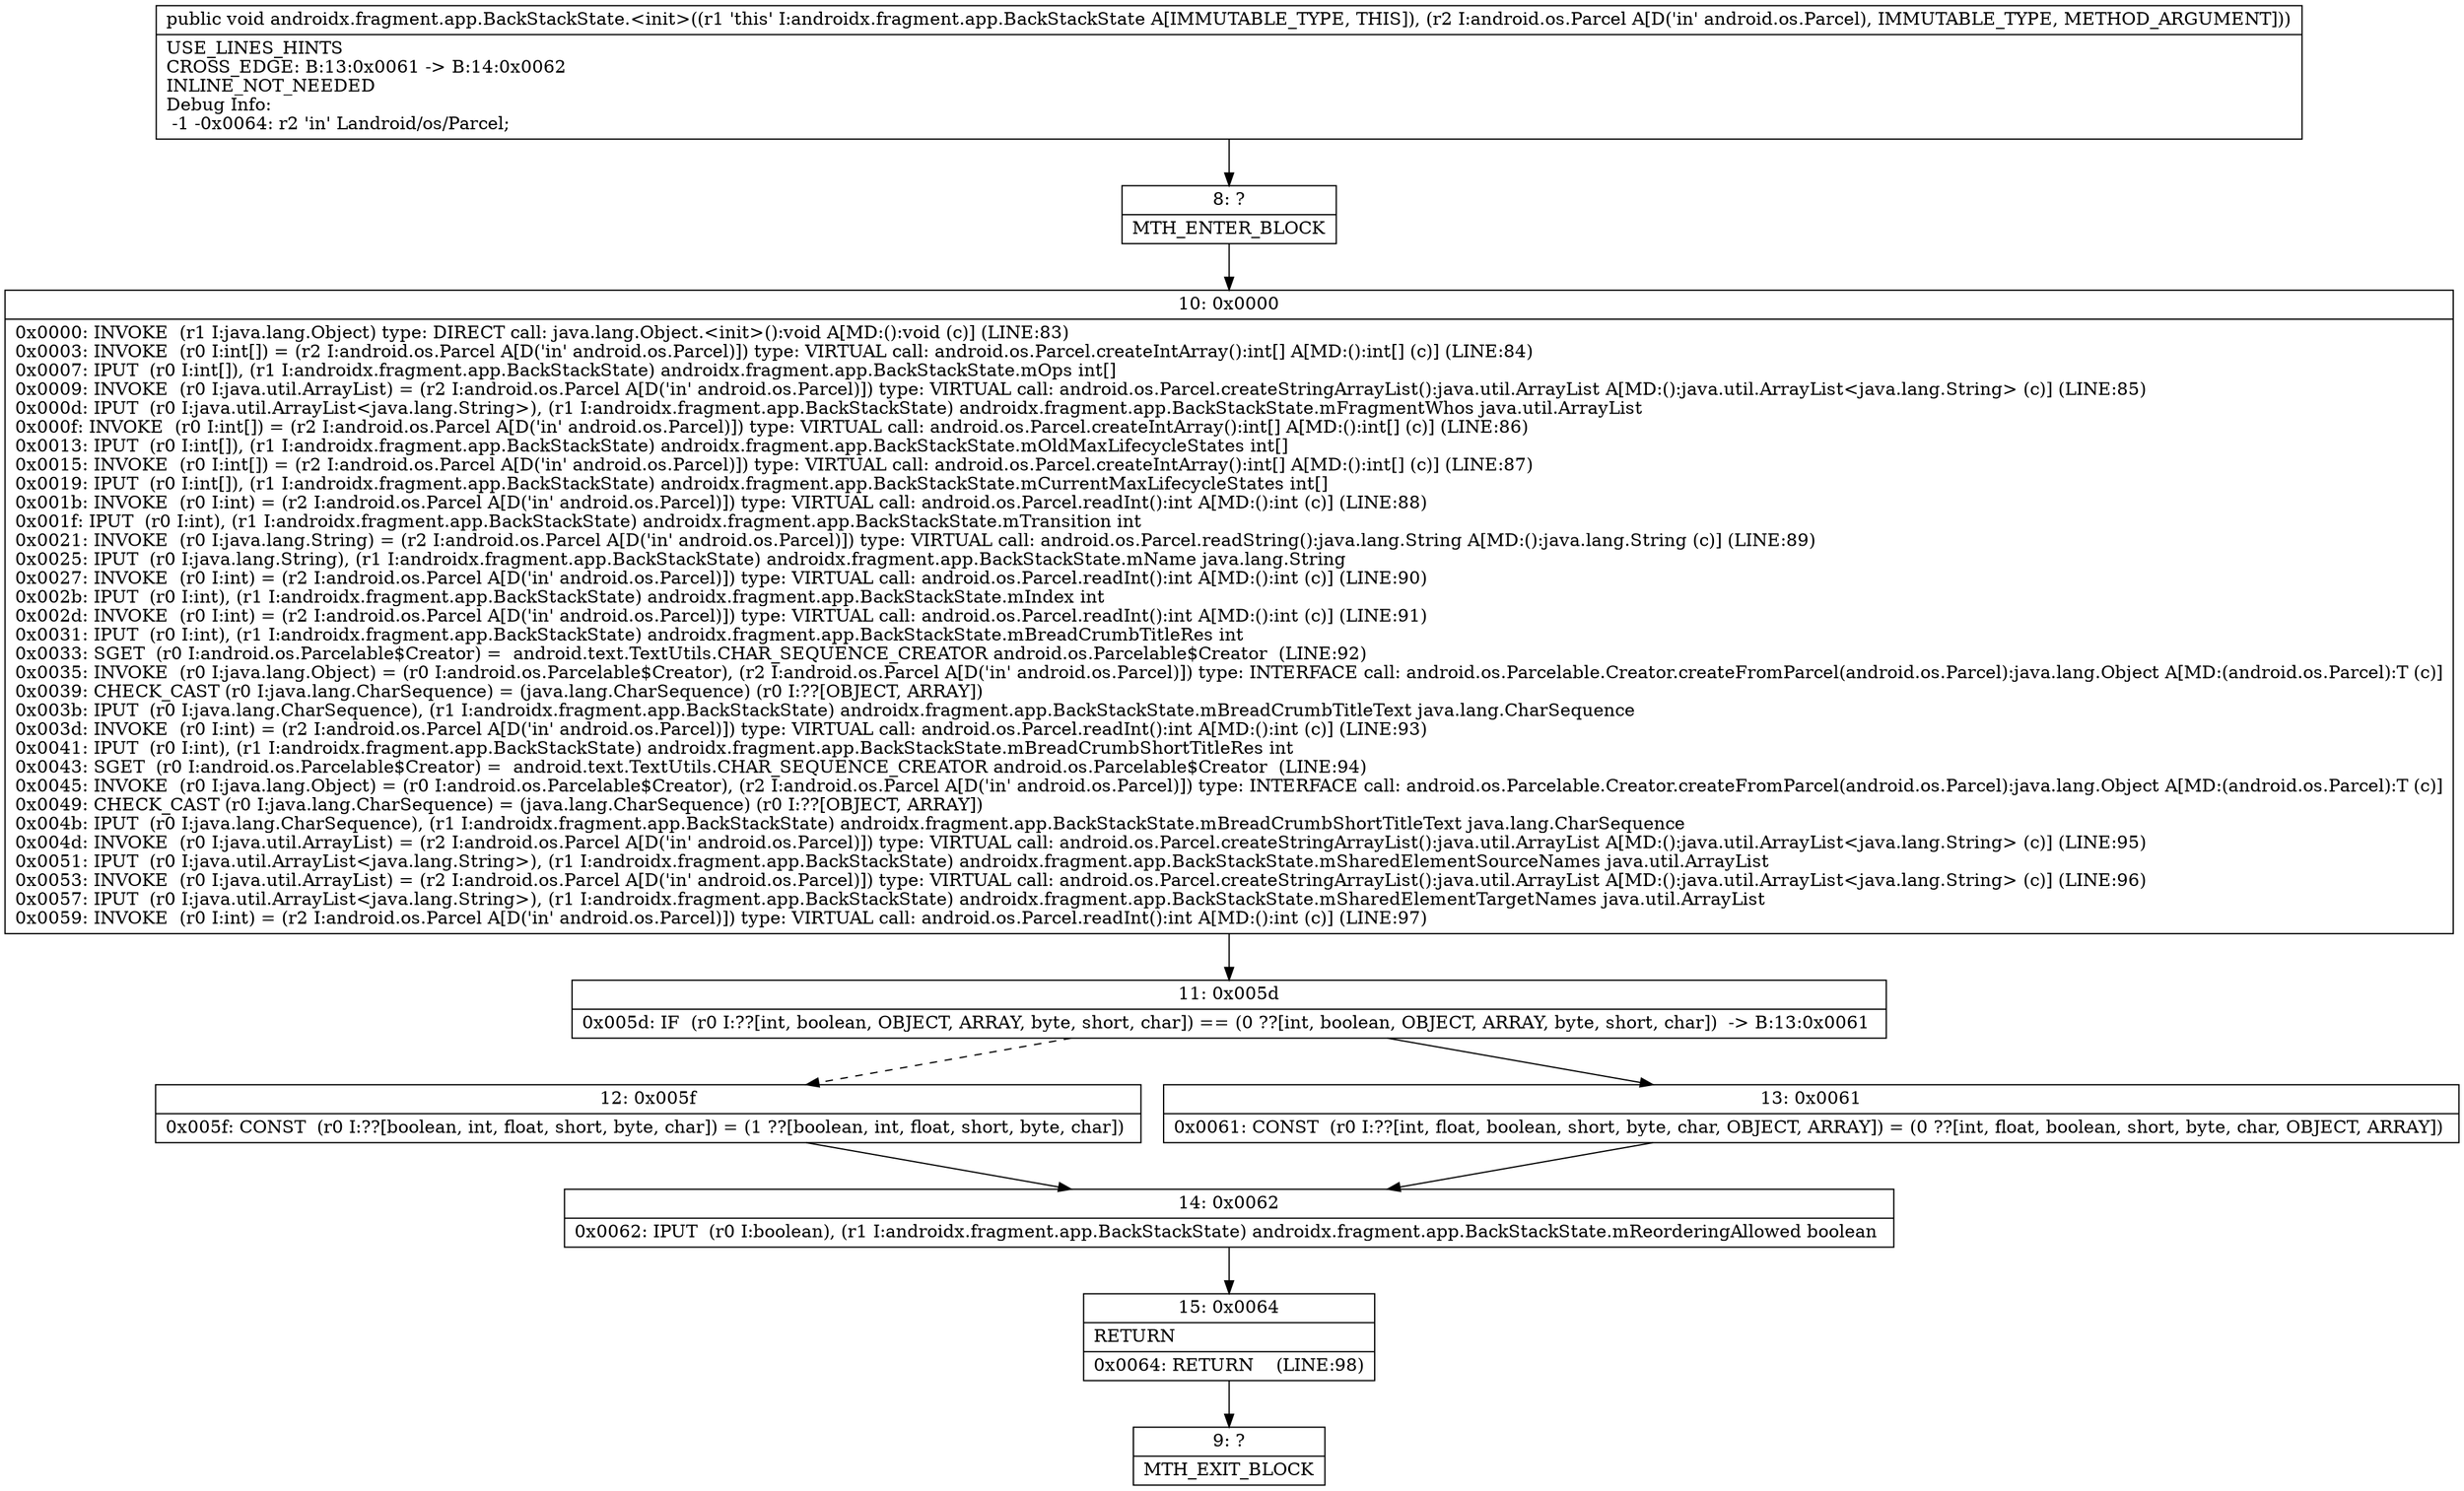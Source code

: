 digraph "CFG forandroidx.fragment.app.BackStackState.\<init\>(Landroid\/os\/Parcel;)V" {
Node_8 [shape=record,label="{8\:\ ?|MTH_ENTER_BLOCK\l}"];
Node_10 [shape=record,label="{10\:\ 0x0000|0x0000: INVOKE  (r1 I:java.lang.Object) type: DIRECT call: java.lang.Object.\<init\>():void A[MD:():void (c)] (LINE:83)\l0x0003: INVOKE  (r0 I:int[]) = (r2 I:android.os.Parcel A[D('in' android.os.Parcel)]) type: VIRTUAL call: android.os.Parcel.createIntArray():int[] A[MD:():int[] (c)] (LINE:84)\l0x0007: IPUT  (r0 I:int[]), (r1 I:androidx.fragment.app.BackStackState) androidx.fragment.app.BackStackState.mOps int[] \l0x0009: INVOKE  (r0 I:java.util.ArrayList) = (r2 I:android.os.Parcel A[D('in' android.os.Parcel)]) type: VIRTUAL call: android.os.Parcel.createStringArrayList():java.util.ArrayList A[MD:():java.util.ArrayList\<java.lang.String\> (c)] (LINE:85)\l0x000d: IPUT  (r0 I:java.util.ArrayList\<java.lang.String\>), (r1 I:androidx.fragment.app.BackStackState) androidx.fragment.app.BackStackState.mFragmentWhos java.util.ArrayList \l0x000f: INVOKE  (r0 I:int[]) = (r2 I:android.os.Parcel A[D('in' android.os.Parcel)]) type: VIRTUAL call: android.os.Parcel.createIntArray():int[] A[MD:():int[] (c)] (LINE:86)\l0x0013: IPUT  (r0 I:int[]), (r1 I:androidx.fragment.app.BackStackState) androidx.fragment.app.BackStackState.mOldMaxLifecycleStates int[] \l0x0015: INVOKE  (r0 I:int[]) = (r2 I:android.os.Parcel A[D('in' android.os.Parcel)]) type: VIRTUAL call: android.os.Parcel.createIntArray():int[] A[MD:():int[] (c)] (LINE:87)\l0x0019: IPUT  (r0 I:int[]), (r1 I:androidx.fragment.app.BackStackState) androidx.fragment.app.BackStackState.mCurrentMaxLifecycleStates int[] \l0x001b: INVOKE  (r0 I:int) = (r2 I:android.os.Parcel A[D('in' android.os.Parcel)]) type: VIRTUAL call: android.os.Parcel.readInt():int A[MD:():int (c)] (LINE:88)\l0x001f: IPUT  (r0 I:int), (r1 I:androidx.fragment.app.BackStackState) androidx.fragment.app.BackStackState.mTransition int \l0x0021: INVOKE  (r0 I:java.lang.String) = (r2 I:android.os.Parcel A[D('in' android.os.Parcel)]) type: VIRTUAL call: android.os.Parcel.readString():java.lang.String A[MD:():java.lang.String (c)] (LINE:89)\l0x0025: IPUT  (r0 I:java.lang.String), (r1 I:androidx.fragment.app.BackStackState) androidx.fragment.app.BackStackState.mName java.lang.String \l0x0027: INVOKE  (r0 I:int) = (r2 I:android.os.Parcel A[D('in' android.os.Parcel)]) type: VIRTUAL call: android.os.Parcel.readInt():int A[MD:():int (c)] (LINE:90)\l0x002b: IPUT  (r0 I:int), (r1 I:androidx.fragment.app.BackStackState) androidx.fragment.app.BackStackState.mIndex int \l0x002d: INVOKE  (r0 I:int) = (r2 I:android.os.Parcel A[D('in' android.os.Parcel)]) type: VIRTUAL call: android.os.Parcel.readInt():int A[MD:():int (c)] (LINE:91)\l0x0031: IPUT  (r0 I:int), (r1 I:androidx.fragment.app.BackStackState) androidx.fragment.app.BackStackState.mBreadCrumbTitleRes int \l0x0033: SGET  (r0 I:android.os.Parcelable$Creator) =  android.text.TextUtils.CHAR_SEQUENCE_CREATOR android.os.Parcelable$Creator  (LINE:92)\l0x0035: INVOKE  (r0 I:java.lang.Object) = (r0 I:android.os.Parcelable$Creator), (r2 I:android.os.Parcel A[D('in' android.os.Parcel)]) type: INTERFACE call: android.os.Parcelable.Creator.createFromParcel(android.os.Parcel):java.lang.Object A[MD:(android.os.Parcel):T (c)]\l0x0039: CHECK_CAST (r0 I:java.lang.CharSequence) = (java.lang.CharSequence) (r0 I:??[OBJECT, ARRAY]) \l0x003b: IPUT  (r0 I:java.lang.CharSequence), (r1 I:androidx.fragment.app.BackStackState) androidx.fragment.app.BackStackState.mBreadCrumbTitleText java.lang.CharSequence \l0x003d: INVOKE  (r0 I:int) = (r2 I:android.os.Parcel A[D('in' android.os.Parcel)]) type: VIRTUAL call: android.os.Parcel.readInt():int A[MD:():int (c)] (LINE:93)\l0x0041: IPUT  (r0 I:int), (r1 I:androidx.fragment.app.BackStackState) androidx.fragment.app.BackStackState.mBreadCrumbShortTitleRes int \l0x0043: SGET  (r0 I:android.os.Parcelable$Creator) =  android.text.TextUtils.CHAR_SEQUENCE_CREATOR android.os.Parcelable$Creator  (LINE:94)\l0x0045: INVOKE  (r0 I:java.lang.Object) = (r0 I:android.os.Parcelable$Creator), (r2 I:android.os.Parcel A[D('in' android.os.Parcel)]) type: INTERFACE call: android.os.Parcelable.Creator.createFromParcel(android.os.Parcel):java.lang.Object A[MD:(android.os.Parcel):T (c)]\l0x0049: CHECK_CAST (r0 I:java.lang.CharSequence) = (java.lang.CharSequence) (r0 I:??[OBJECT, ARRAY]) \l0x004b: IPUT  (r0 I:java.lang.CharSequence), (r1 I:androidx.fragment.app.BackStackState) androidx.fragment.app.BackStackState.mBreadCrumbShortTitleText java.lang.CharSequence \l0x004d: INVOKE  (r0 I:java.util.ArrayList) = (r2 I:android.os.Parcel A[D('in' android.os.Parcel)]) type: VIRTUAL call: android.os.Parcel.createStringArrayList():java.util.ArrayList A[MD:():java.util.ArrayList\<java.lang.String\> (c)] (LINE:95)\l0x0051: IPUT  (r0 I:java.util.ArrayList\<java.lang.String\>), (r1 I:androidx.fragment.app.BackStackState) androidx.fragment.app.BackStackState.mSharedElementSourceNames java.util.ArrayList \l0x0053: INVOKE  (r0 I:java.util.ArrayList) = (r2 I:android.os.Parcel A[D('in' android.os.Parcel)]) type: VIRTUAL call: android.os.Parcel.createStringArrayList():java.util.ArrayList A[MD:():java.util.ArrayList\<java.lang.String\> (c)] (LINE:96)\l0x0057: IPUT  (r0 I:java.util.ArrayList\<java.lang.String\>), (r1 I:androidx.fragment.app.BackStackState) androidx.fragment.app.BackStackState.mSharedElementTargetNames java.util.ArrayList \l0x0059: INVOKE  (r0 I:int) = (r2 I:android.os.Parcel A[D('in' android.os.Parcel)]) type: VIRTUAL call: android.os.Parcel.readInt():int A[MD:():int (c)] (LINE:97)\l}"];
Node_11 [shape=record,label="{11\:\ 0x005d|0x005d: IF  (r0 I:??[int, boolean, OBJECT, ARRAY, byte, short, char]) == (0 ??[int, boolean, OBJECT, ARRAY, byte, short, char])  \-\> B:13:0x0061 \l}"];
Node_12 [shape=record,label="{12\:\ 0x005f|0x005f: CONST  (r0 I:??[boolean, int, float, short, byte, char]) = (1 ??[boolean, int, float, short, byte, char]) \l}"];
Node_14 [shape=record,label="{14\:\ 0x0062|0x0062: IPUT  (r0 I:boolean), (r1 I:androidx.fragment.app.BackStackState) androidx.fragment.app.BackStackState.mReorderingAllowed boolean \l}"];
Node_15 [shape=record,label="{15\:\ 0x0064|RETURN\l|0x0064: RETURN    (LINE:98)\l}"];
Node_9 [shape=record,label="{9\:\ ?|MTH_EXIT_BLOCK\l}"];
Node_13 [shape=record,label="{13\:\ 0x0061|0x0061: CONST  (r0 I:??[int, float, boolean, short, byte, char, OBJECT, ARRAY]) = (0 ??[int, float, boolean, short, byte, char, OBJECT, ARRAY]) \l}"];
MethodNode[shape=record,label="{public void androidx.fragment.app.BackStackState.\<init\>((r1 'this' I:androidx.fragment.app.BackStackState A[IMMUTABLE_TYPE, THIS]), (r2 I:android.os.Parcel A[D('in' android.os.Parcel), IMMUTABLE_TYPE, METHOD_ARGUMENT]))  | USE_LINES_HINTS\lCROSS_EDGE: B:13:0x0061 \-\> B:14:0x0062\lINLINE_NOT_NEEDED\lDebug Info:\l  \-1 \-0x0064: r2 'in' Landroid\/os\/Parcel;\l}"];
MethodNode -> Node_8;Node_8 -> Node_10;
Node_10 -> Node_11;
Node_11 -> Node_12[style=dashed];
Node_11 -> Node_13;
Node_12 -> Node_14;
Node_14 -> Node_15;
Node_15 -> Node_9;
Node_13 -> Node_14;
}


